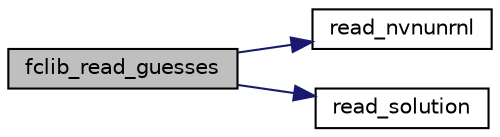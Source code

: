digraph "fclib_read_guesses"
{
  edge [fontname="Helvetica",fontsize="10",labelfontname="Helvetica",labelfontsize="10"];
  node [fontname="Helvetica",fontsize="10",shape=record];
  rankdir="LR";
  Node29 [label="fclib_read_guesses",height=0.2,width=0.4,color="black", fillcolor="grey75", style="filled", fontcolor="black"];
  Node29 -> Node30 [color="midnightblue",fontsize="10",style="solid",fontname="Helvetica"];
  Node30 [label="read_nvnunrnl",height=0.2,width=0.4,color="black", fillcolor="white", style="filled",URL="$fclib_8h.html#ae7cbd3c281953eef55e58f5e84118279",tooltip="read solution sizes "];
  Node29 -> Node31 [color="midnightblue",fontsize="10",style="solid",fontname="Helvetica"];
  Node31 [label="read_solution",height=0.2,width=0.4,color="black", fillcolor="white", style="filled",URL="$fclib_8h.html#a75c2ead97e9d12f48eaf8b1f3b851738",tooltip="read solution "];
}
